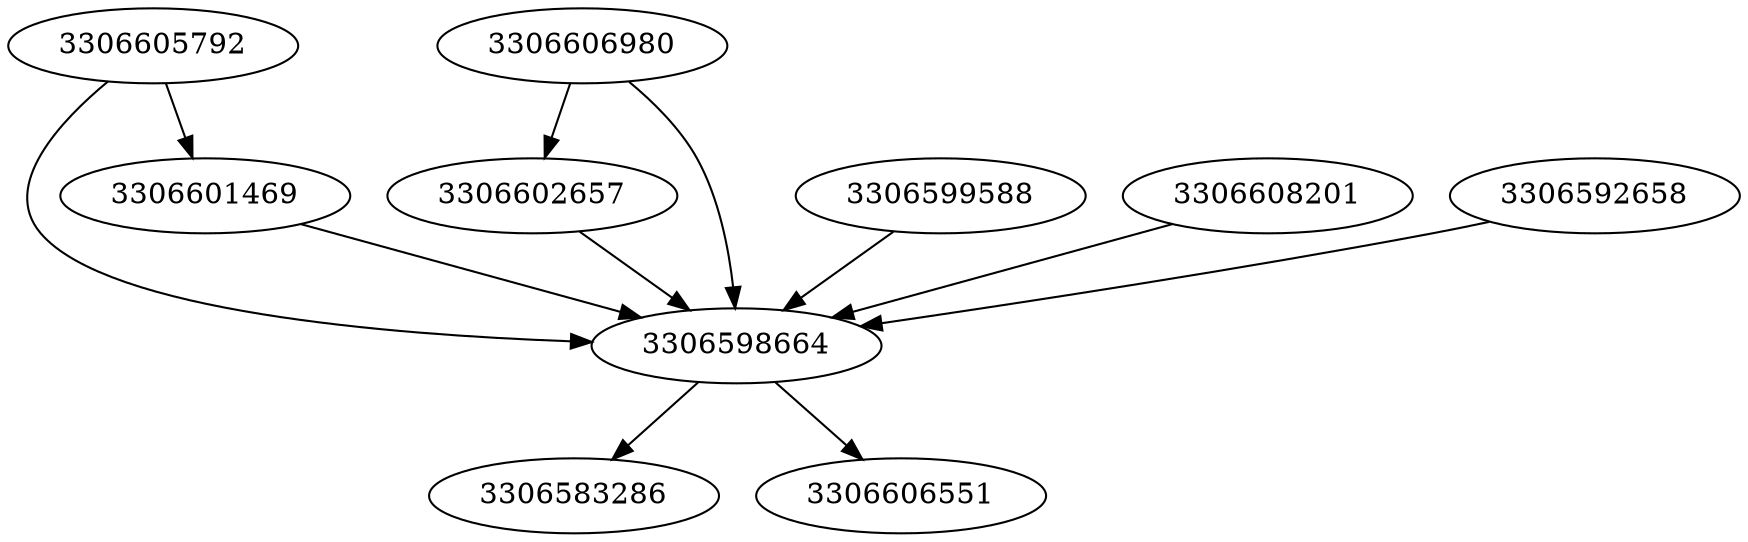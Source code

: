 strict digraph  {
3306605792;
3306602657;
3306599588;
3306606980;
3306598664;
3306608201;
3306592658;
3306583286;
3306606551;
3306601469;
3306605792 -> 3306601469;
3306605792 -> 3306598664;
3306602657 -> 3306598664;
3306599588 -> 3306598664;
3306606980 -> 3306602657;
3306606980 -> 3306598664;
3306598664 -> 3306606551;
3306598664 -> 3306583286;
3306608201 -> 3306598664;
3306592658 -> 3306598664;
3306601469 -> 3306598664;
}
